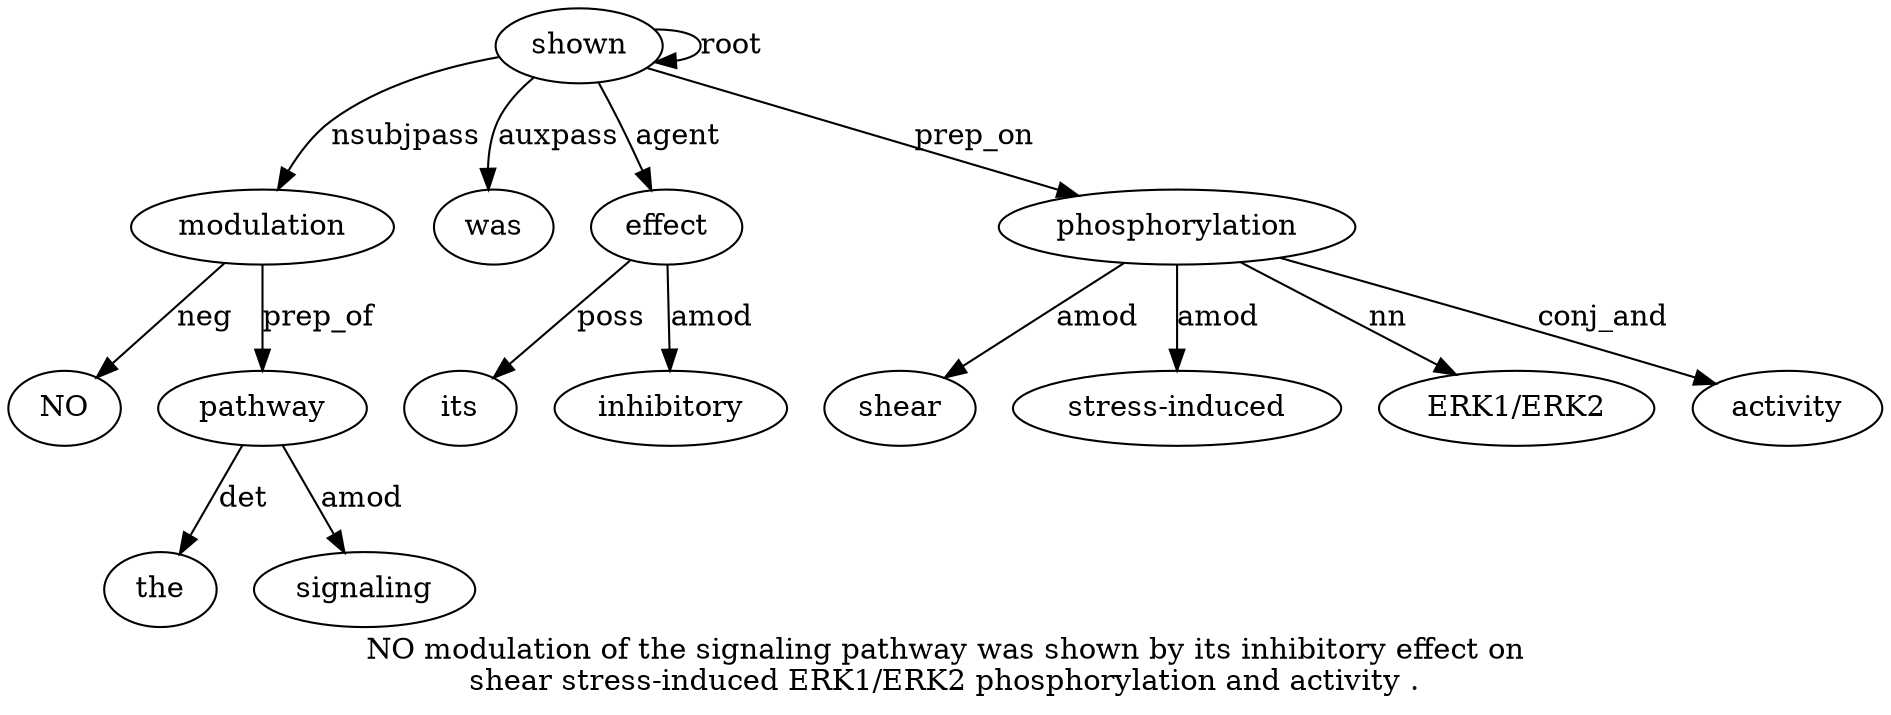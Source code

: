 digraph "NO modulation of the signaling pathway was shown by its inhibitory effect on shear stress-induced ERK1/ERK2 phosphorylation and activity ." {
label="NO modulation of the signaling pathway was shown by its inhibitory effect on
shear stress-induced ERK1/ERK2 phosphorylation and activity .";
modulation2 [style=filled, fillcolor=white, label=modulation];
NO1 [style=filled, fillcolor=white, label=NO];
modulation2 -> NO1  [label=neg];
shown8 [style=filled, fillcolor=white, label=shown];
shown8 -> modulation2  [label=nsubjpass];
pathway6 [style=filled, fillcolor=white, label=pathway];
the4 [style=filled, fillcolor=white, label=the];
pathway6 -> the4  [label=det];
signaling5 [style=filled, fillcolor=white, label=signaling];
pathway6 -> signaling5  [label=amod];
modulation2 -> pathway6  [label=prep_of];
was7 [style=filled, fillcolor=white, label=was];
shown8 -> was7  [label=auxpass];
shown8 -> shown8  [label=root];
effect12 [style=filled, fillcolor=white, label=effect];
its10 [style=filled, fillcolor=white, label=its];
effect12 -> its10  [label=poss];
inhibitory11 [style=filled, fillcolor=white, label=inhibitory];
effect12 -> inhibitory11  [label=amod];
shown8 -> effect12  [label=agent];
phosphorylation17 [style=filled, fillcolor=white, label=phosphorylation];
shear14 [style=filled, fillcolor=white, label=shear];
phosphorylation17 -> shear14  [label=amod];
"stress-induced15" [style=filled, fillcolor=white, label="stress-induced"];
phosphorylation17 -> "stress-induced15"  [label=amod];
"ERK1/ERK216" [style=filled, fillcolor=white, label="ERK1/ERK2"];
phosphorylation17 -> "ERK1/ERK216"  [label=nn];
shown8 -> phosphorylation17  [label=prep_on];
activity19 [style=filled, fillcolor=white, label=activity];
phosphorylation17 -> activity19  [label=conj_and];
}
